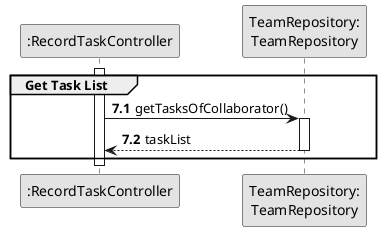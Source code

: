 @startuml
skinparam monochrome true
skinparam packageStyle rectangle
skinparam shadowing false

'hide footbox

participant ":RecordTaskController" as CTRL
participant "TeamRepository:\nTeamRepository" as TeamRepository

autonumber 7


activate CTRL


    group Get Task List
    autonumber 7.1

    CTRL -> TeamRepository : getTasksOfCollaborator()
    activate TeamRepository

    TeamRepository --> CTRL : taskList
    deactivate TeamRepository


    end
deactivate CTRL


@enduml